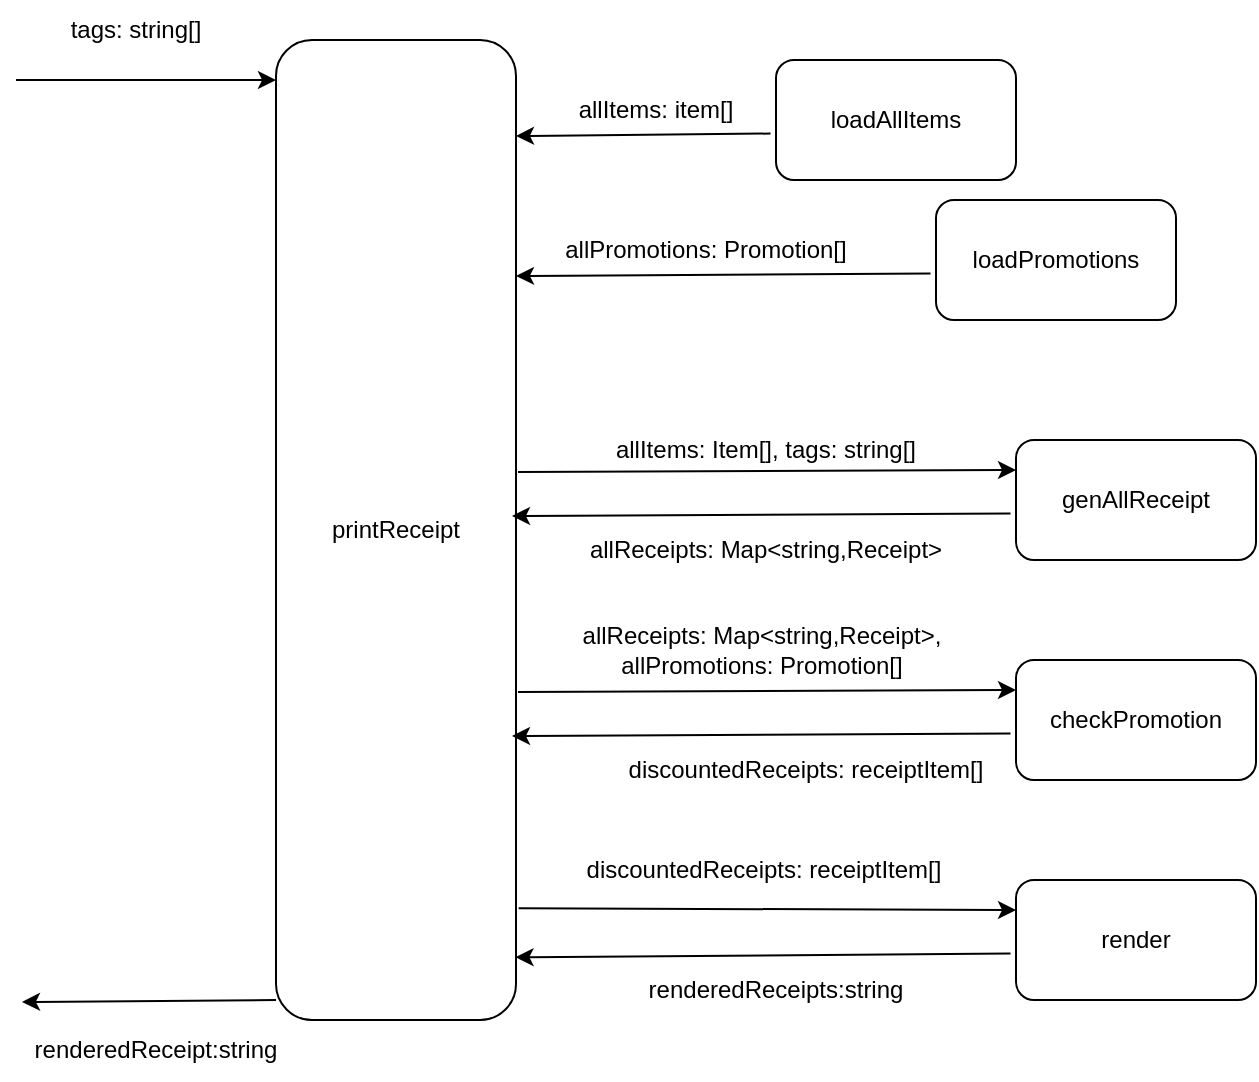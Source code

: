 <mxfile version="24.8.3">
  <diagram name="Page-1" id="BM-A3yqFB9D0xhJbBYtY">
    <mxGraphModel dx="1209" dy="722" grid="1" gridSize="10" guides="1" tooltips="1" connect="1" arrows="1" fold="1" page="1" pageScale="1" pageWidth="850" pageHeight="1100" math="0" shadow="0">
      <root>
        <mxCell id="0" />
        <mxCell id="1" parent="0" />
        <mxCell id="9piBWF579ToOeGklcdrz-1" value="tags: string[]" style="text;strokeColor=none;align=center;fillColor=none;html=1;verticalAlign=middle;whiteSpace=wrap;rounded=0;" vertex="1" parent="1">
          <mxGeometry x="40" y="140" width="100" height="30" as="geometry" />
        </mxCell>
        <mxCell id="9piBWF579ToOeGklcdrz-2" value="printReceipt" style="rounded=1;whiteSpace=wrap;html=1;" vertex="1" parent="1">
          <mxGeometry x="160" y="160" width="120" height="490" as="geometry" />
        </mxCell>
        <mxCell id="9piBWF579ToOeGklcdrz-3" value="" style="endArrow=classic;html=1;rounded=0;exitX=-0.023;exitY=0.613;exitDx=0;exitDy=0;entryX=1;entryY=0.25;entryDx=0;entryDy=0;exitPerimeter=0;" edge="1" parent="1">
          <mxGeometry width="50" height="50" relative="1" as="geometry">
            <mxPoint x="160" y="640" as="sourcePoint" />
            <mxPoint x="33" y="641" as="targetPoint" />
          </mxGeometry>
        </mxCell>
        <mxCell id="9piBWF579ToOeGklcdrz-4" value="renderedReceipt:string" style="text;strokeColor=none;align=center;fillColor=none;html=1;verticalAlign=middle;whiteSpace=wrap;rounded=0;" vertex="1" parent="1">
          <mxGeometry x="60" y="650" width="80" height="30" as="geometry" />
        </mxCell>
        <mxCell id="9piBWF579ToOeGklcdrz-5" value="" style="endArrow=classic;html=1;rounded=0;" edge="1" parent="1">
          <mxGeometry width="50" height="50" relative="1" as="geometry">
            <mxPoint x="30" y="180" as="sourcePoint" />
            <mxPoint x="160" y="180" as="targetPoint" />
          </mxGeometry>
        </mxCell>
        <mxCell id="9piBWF579ToOeGklcdrz-8" value="loadAllItems" style="rounded=1;whiteSpace=wrap;html=1;" vertex="1" parent="1">
          <mxGeometry x="410" y="170" width="120" height="60" as="geometry" />
        </mxCell>
        <mxCell id="9piBWF579ToOeGklcdrz-9" value="" style="endArrow=classic;html=1;rounded=0;exitX=-0.023;exitY=0.613;exitDx=0;exitDy=0;entryX=1;entryY=0.25;entryDx=0;entryDy=0;exitPerimeter=0;" edge="1" parent="1" source="9piBWF579ToOeGklcdrz-8">
          <mxGeometry width="50" height="50" relative="1" as="geometry">
            <mxPoint x="390" y="200" as="sourcePoint" />
            <mxPoint x="280" y="208" as="targetPoint" />
          </mxGeometry>
        </mxCell>
        <mxCell id="9piBWF579ToOeGklcdrz-11" value="allItems: item[]" style="text;strokeColor=none;align=center;fillColor=none;html=1;verticalAlign=middle;whiteSpace=wrap;rounded=0;" vertex="1" parent="1">
          <mxGeometry x="300" y="180" width="100" height="30" as="geometry" />
        </mxCell>
        <mxCell id="9piBWF579ToOeGklcdrz-12" value="loadPromotions" style="rounded=1;whiteSpace=wrap;html=1;" vertex="1" parent="1">
          <mxGeometry x="490" y="240" width="120" height="60" as="geometry" />
        </mxCell>
        <mxCell id="9piBWF579ToOeGklcdrz-13" value="" style="endArrow=classic;html=1;rounded=0;exitX=-0.023;exitY=0.613;exitDx=0;exitDy=0;entryX=1;entryY=0.25;entryDx=0;entryDy=0;exitPerimeter=0;" edge="1" parent="1" source="9piBWF579ToOeGklcdrz-12">
          <mxGeometry width="50" height="50" relative="1" as="geometry">
            <mxPoint x="390" y="270" as="sourcePoint" />
            <mxPoint x="280" y="278" as="targetPoint" />
          </mxGeometry>
        </mxCell>
        <mxCell id="9piBWF579ToOeGklcdrz-14" value="allPromotions: Promotion[]" style="text;strokeColor=none;align=center;fillColor=none;html=1;verticalAlign=middle;whiteSpace=wrap;rounded=0;" vertex="1" parent="1">
          <mxGeometry x="300" y="250" width="150" height="30" as="geometry" />
        </mxCell>
        <mxCell id="9piBWF579ToOeGklcdrz-15" value="" style="endArrow=classic;html=1;rounded=0;entryX=0;entryY=0.25;entryDx=0;entryDy=0;exitX=1.011;exitY=0.886;exitDx=0;exitDy=0;exitPerimeter=0;" edge="1" parent="1" target="9piBWF579ToOeGklcdrz-17" source="9piBWF579ToOeGklcdrz-2">
          <mxGeometry width="50" height="50" relative="1" as="geometry">
            <mxPoint x="358" y="596" as="sourcePoint" />
            <mxPoint x="485" y="600" as="targetPoint" />
          </mxGeometry>
        </mxCell>
        <mxCell id="9piBWF579ToOeGklcdrz-17" value="render" style="rounded=1;whiteSpace=wrap;html=1;" vertex="1" parent="1">
          <mxGeometry x="530" y="580" width="120" height="60" as="geometry" />
        </mxCell>
        <mxCell id="9piBWF579ToOeGklcdrz-18" value="" style="endArrow=classic;html=1;rounded=0;exitX=-0.023;exitY=0.613;exitDx=0;exitDy=0;entryX=0.998;entryY=0.936;entryDx=0;entryDy=0;exitPerimeter=0;entryPerimeter=0;" edge="1" parent="1" source="9piBWF579ToOeGklcdrz-17" target="9piBWF579ToOeGklcdrz-2">
          <mxGeometry width="50" height="50" relative="1" as="geometry">
            <mxPoint x="465" y="610" as="sourcePoint" />
            <mxPoint x="355" y="618" as="targetPoint" />
          </mxGeometry>
        </mxCell>
        <mxCell id="9piBWF579ToOeGklcdrz-21" value="renderedReceipts:string" style="text;strokeColor=none;align=center;fillColor=none;html=1;verticalAlign=middle;whiteSpace=wrap;rounded=0;" vertex="1" parent="1">
          <mxGeometry x="370" y="620" width="80" height="30" as="geometry" />
        </mxCell>
        <mxCell id="9piBWF579ToOeGklcdrz-22" value="" style="endArrow=classic;html=1;rounded=0;entryX=0;entryY=0.25;entryDx=0;entryDy=0;exitX=1.022;exitY=0.811;exitDx=0;exitDy=0;exitPerimeter=0;" edge="1" parent="1" target="9piBWF579ToOeGklcdrz-24">
          <mxGeometry width="50" height="50" relative="1" as="geometry">
            <mxPoint x="281" y="376" as="sourcePoint" />
            <mxPoint x="408" y="380" as="targetPoint" />
          </mxGeometry>
        </mxCell>
        <mxCell id="9piBWF579ToOeGklcdrz-24" value="genAllReceipt" style="rounded=1;whiteSpace=wrap;html=1;" vertex="1" parent="1">
          <mxGeometry x="530" y="360" width="120" height="60" as="geometry" />
        </mxCell>
        <mxCell id="9piBWF579ToOeGklcdrz-25" value="" style="endArrow=classic;html=1;rounded=0;exitX=-0.023;exitY=0.613;exitDx=0;exitDy=0;entryX=1;entryY=0.25;entryDx=0;entryDy=0;exitPerimeter=0;" edge="1" parent="1" source="9piBWF579ToOeGklcdrz-24">
          <mxGeometry width="50" height="50" relative="1" as="geometry">
            <mxPoint x="388" y="390" as="sourcePoint" />
            <mxPoint x="278" y="398" as="targetPoint" />
          </mxGeometry>
        </mxCell>
        <mxCell id="9piBWF579ToOeGklcdrz-27" value="allReceipts:&amp;nbsp;Map&amp;lt;string,Receipt&amp;gt;" style="text;strokeColor=none;align=center;fillColor=none;html=1;verticalAlign=middle;whiteSpace=wrap;rounded=0;" vertex="1" parent="1">
          <mxGeometry x="280" y="400" width="250" height="30" as="geometry" />
        </mxCell>
        <mxCell id="9piBWF579ToOeGklcdrz-28" value="allItems: Item[], tags: string[]" style="text;strokeColor=none;align=center;fillColor=none;html=1;verticalAlign=middle;whiteSpace=wrap;rounded=0;" vertex="1" parent="1">
          <mxGeometry x="290" y="350" width="230" height="30" as="geometry" />
        </mxCell>
        <mxCell id="9piBWF579ToOeGklcdrz-30" value="" style="endArrow=classic;html=1;rounded=0;entryX=0;entryY=0.25;entryDx=0;entryDy=0;exitX=1.022;exitY=0.811;exitDx=0;exitDy=0;exitPerimeter=0;" edge="1" parent="1" target="9piBWF579ToOeGklcdrz-31">
          <mxGeometry width="50" height="50" relative="1" as="geometry">
            <mxPoint x="281" y="486" as="sourcePoint" />
            <mxPoint x="408" y="490" as="targetPoint" />
          </mxGeometry>
        </mxCell>
        <mxCell id="9piBWF579ToOeGklcdrz-31" value="checkPromotion" style="rounded=1;whiteSpace=wrap;html=1;" vertex="1" parent="1">
          <mxGeometry x="530" y="470" width="120" height="60" as="geometry" />
        </mxCell>
        <mxCell id="9piBWF579ToOeGklcdrz-32" value="" style="endArrow=classic;html=1;rounded=0;exitX=-0.023;exitY=0.613;exitDx=0;exitDy=0;entryX=1;entryY=0.25;entryDx=0;entryDy=0;exitPerimeter=0;" edge="1" parent="1" source="9piBWF579ToOeGklcdrz-31">
          <mxGeometry width="50" height="50" relative="1" as="geometry">
            <mxPoint x="388" y="500" as="sourcePoint" />
            <mxPoint x="278" y="508" as="targetPoint" />
          </mxGeometry>
        </mxCell>
        <mxCell id="9piBWF579ToOeGklcdrz-35" value="allReceipts:&amp;nbsp;Map&amp;lt;string,Receipt&amp;gt;,&lt;div&gt;allPromotions: Promotion[]&lt;/div&gt;" style="text;strokeColor=none;align=center;fillColor=none;html=1;verticalAlign=middle;whiteSpace=wrap;rounded=0;" vertex="1" parent="1">
          <mxGeometry x="278" y="450" width="250" height="30" as="geometry" />
        </mxCell>
        <mxCell id="9piBWF579ToOeGklcdrz-36" value="discountedReceipts: receiptItem[]" style="text;strokeColor=none;align=center;fillColor=none;html=1;verticalAlign=middle;whiteSpace=wrap;rounded=0;" vertex="1" parent="1">
          <mxGeometry x="299" y="510" width="252" height="30" as="geometry" />
        </mxCell>
        <mxCell id="9piBWF579ToOeGklcdrz-37" value="discountedReceipts: receiptItem[]" style="text;strokeColor=none;align=center;fillColor=none;html=1;verticalAlign=middle;whiteSpace=wrap;rounded=0;" vertex="1" parent="1">
          <mxGeometry x="278" y="560" width="252" height="30" as="geometry" />
        </mxCell>
      </root>
    </mxGraphModel>
  </diagram>
</mxfile>
